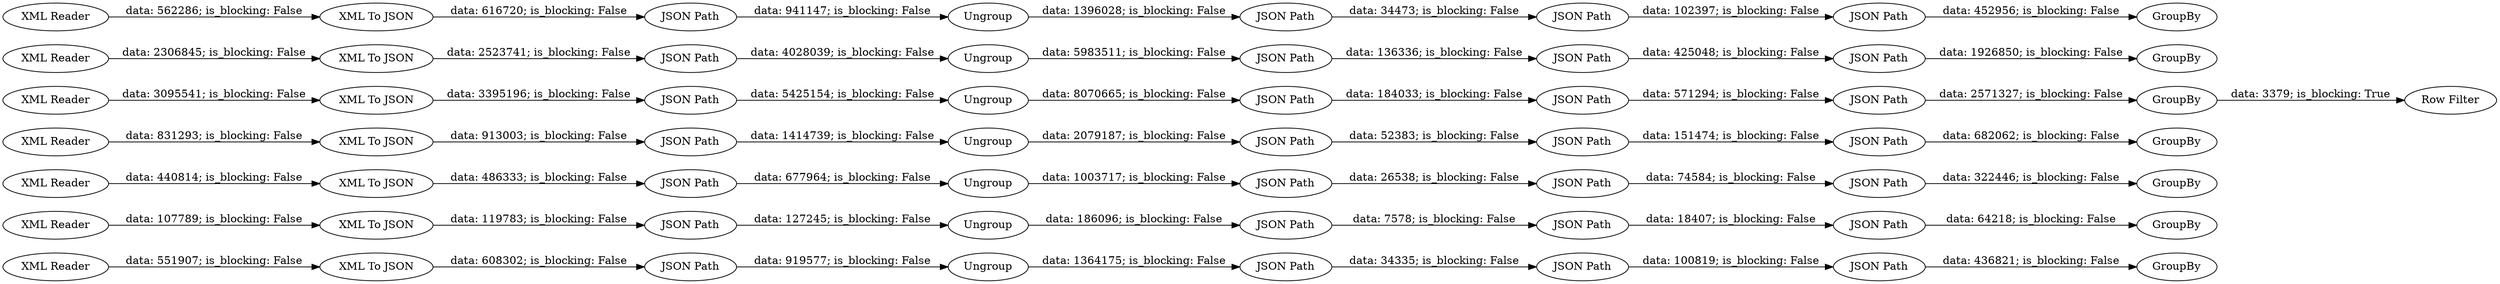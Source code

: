 digraph {
	"-3912023946683581262_26" [label=Ungroup]
	"-3912023946683581262_9" [label="JSON Path"]
	"-3912023946683581262_31" [label=GroupBy]
	"-3912023946683581262_40" [label="JSON Path"]
	"-3912023946683581262_39" [label=GroupBy]
	"-3912023946683581262_22" [label="JSON Path"]
	"-3912023946683581262_24" [label="XML To JSON"]
	"-3912023946683581262_18" [label=Ungroup]
	"-3912023946683581262_10" [label="JSON Path"]
	"-3912023946683581262_19" [label="XML Reader"]
	"-3912023946683581262_28" [label=Ungroup]
	"-3912023946683581262_41" [label="XML Reader"]
	"-3912023946683581262_47" [label=GroupBy]
	"-3912023946683581262_44" [label=Ungroup]
	"-3912023946683581262_32" [label="JSON Path"]
	"-3912023946683581262_34" [label="JSON Path"]
	"-3912023946683581262_46" [label="XML To JSON"]
	"-3912023946683581262_55" [label=GroupBy]
	"-3912023946683581262_25" [label="JSON Path"]
	"-3912023946683581262_2" [label="XML To JSON"]
	"-3912023946683581262_53" [label="JSON Path"]
	"-3912023946683581262_45" [label="JSON Path"]
	"-3912023946683581262_30" [label="XML To JSON"]
	"-3912023946683581262_35" [label="JSON Path"]
	"-3912023946683581262_15" [label=GroupBy]
	"-3912023946683581262_29" [label="JSON Path"]
	"-3912023946683581262_38" [label="XML To JSON"]
	"-3912023946683581262_14" [label="JSON Path"]
	"-3912023946683581262_13" [label="JSON Path"]
	"-3912023946683581262_54" [label="XML To JSON"]
	"-3912023946683581262_56" [label="JSON Path"]
	"-3912023946683581262_48" [label="JSON Path"]
	"-3912023946683581262_21" [label="JSON Path"]
	"-3912023946683581262_1" [label="XML Reader"]
	"-3912023946683581262_43" [label="JSON Path"]
	"-3912023946683581262_50" [label="JSON Path"]
	"-3912023946683581262_20" [label="JSON Path"]
	"-3912023946683581262_8" [label="JSON Path"]
	"-3912023946683581262_23" [label=GroupBy]
	"-3912023946683581262_3" [label="JSON Path"]
	"-3912023946683581262_58" [label="JSON Path"]
	"-3912023946683581262_17" [label="JSON Path"]
	"-3912023946683581262_11" [label=GroupBy]
	"-3912023946683581262_42" [label="JSON Path"]
	"-3912023946683581262_49" [label="XML Reader"]
	"-3912023946683581262_59" [label="JSON Path"]
	"-3912023946683581262_52" [label=Ungroup]
	"-3912023946683581262_51" [label="JSON Path"]
	"-3912023946683581262_37" [label="JSON Path"]
	"-3912023946683581262_16" [label="XML To JSON"]
	"-3912023946683581262_36" [label=Ungroup]
	"-3912023946683581262_7" [label=Ungroup]
	"-3912023946683581262_12" [label="JSON Path"]
	"-3912023946683581262_33" [label="XML Reader"]
	"-3912023946683581262_57" [label="XML Reader"]
	"-3912023946683581262_60" [label="Row Filter"]
	"-3912023946683581262_27" [label="XML Reader"]
	"-3912023946683581262_7" -> "-3912023946683581262_8" [label="data: 186096; is_blocking: False"]
	"-3912023946683581262_48" -> "-3912023946683581262_45" [label="data: 425048; is_blocking: False"]
	"-3912023946683581262_24" -> "-3912023946683581262_21" [label="data: 608302; is_blocking: False"]
	"-3912023946683581262_27" -> "-3912023946683581262_24" [label="data: 551907; is_blocking: False"]
	"-3912023946683581262_16" -> "-3912023946683581262_13" [label="data: 3395196; is_blocking: False"]
	"-3912023946683581262_20" -> "-3912023946683581262_22" [label="data: 100819; is_blocking: False"]
	"-3912023946683581262_56" -> "-3912023946683581262_53" [label="data: 102397; is_blocking: False"]
	"-3912023946683581262_49" -> "-3912023946683581262_46" [label="data: 2306845; is_blocking: False"]
	"-3912023946683581262_50" -> "-3912023946683581262_48" [label="data: 136336; is_blocking: False"]
	"-3912023946683581262_34" -> "-3912023946683581262_32" [label="data: 26538; is_blocking: False"]
	"-3912023946683581262_32" -> "-3912023946683581262_29" [label="data: 74584; is_blocking: False"]
	"-3912023946683581262_35" -> "-3912023946683581262_28" [label="data: 677964; is_blocking: False"]
	"-3912023946683581262_12" -> "-3912023946683581262_14" [label="data: 571294; is_blocking: False"]
	"-3912023946683581262_42" -> "-3912023946683581262_40" [label="data: 52383; is_blocking: False"]
	"-3912023946683581262_52" -> "-3912023946683581262_58" [label="data: 1396028; is_blocking: False"]
	"-3912023946683581262_45" -> "-3912023946683581262_47" [label="data: 1926850; is_blocking: False"]
	"-3912023946683581262_25" -> "-3912023946683581262_20" [label="data: 34335; is_blocking: False"]
	"-3912023946683581262_30" -> "-3912023946683581262_35" [label="data: 486333; is_blocking: False"]
	"-3912023946683581262_10" -> "-3912023946683581262_11" [label="data: 64218; is_blocking: False"]
	"-3912023946683581262_18" -> "-3912023946683581262_17" [label="data: 8070665; is_blocking: False"]
	"-3912023946683581262_29" -> "-3912023946683581262_31" [label="data: 322446; is_blocking: False"]
	"-3912023946683581262_41" -> "-3912023946683581262_38" [label="data: 831293; is_blocking: False"]
	"-3912023946683581262_15" -> "-3912023946683581262_60" [label="data: 3379; is_blocking: True"]
	"-3912023946683581262_8" -> "-3912023946683581262_9" [label="data: 7578; is_blocking: False"]
	"-3912023946683581262_22" -> "-3912023946683581262_23" [label="data: 436821; is_blocking: False"]
	"-3912023946683581262_36" -> "-3912023946683581262_42" [label="data: 2079187; is_blocking: False"]
	"-3912023946683581262_57" -> "-3912023946683581262_54" [label="data: 562286; is_blocking: False"]
	"-3912023946683581262_53" -> "-3912023946683581262_55" [label="data: 452956; is_blocking: False"]
	"-3912023946683581262_2" -> "-3912023946683581262_3" [label="data: 119783; is_blocking: False"]
	"-3912023946683581262_26" -> "-3912023946683581262_25" [label="data: 1364175; is_blocking: False"]
	"-3912023946683581262_33" -> "-3912023946683581262_30" [label="data: 440814; is_blocking: False"]
	"-3912023946683581262_58" -> "-3912023946683581262_56" [label="data: 34473; is_blocking: False"]
	"-3912023946683581262_3" -> "-3912023946683581262_7" [label="data: 127245; is_blocking: False"]
	"-3912023946683581262_9" -> "-3912023946683581262_10" [label="data: 18407; is_blocking: False"]
	"-3912023946683581262_40" -> "-3912023946683581262_37" [label="data: 151474; is_blocking: False"]
	"-3912023946683581262_19" -> "-3912023946683581262_16" [label="data: 3095541; is_blocking: False"]
	"-3912023946683581262_1" -> "-3912023946683581262_2" [label="data: 107789; is_blocking: False"]
	"-3912023946683581262_13" -> "-3912023946683581262_18" [label="data: 5425154; is_blocking: False"]
	"-3912023946683581262_21" -> "-3912023946683581262_26" [label="data: 919577; is_blocking: False"]
	"-3912023946683581262_44" -> "-3912023946683581262_50" [label="data: 5983511; is_blocking: False"]
	"-3912023946683581262_14" -> "-3912023946683581262_15" [label="data: 2571327; is_blocking: False"]
	"-3912023946683581262_54" -> "-3912023946683581262_59" [label="data: 616720; is_blocking: False"]
	"-3912023946683581262_46" -> "-3912023946683581262_51" [label="data: 2523741; is_blocking: False"]
	"-3912023946683581262_17" -> "-3912023946683581262_12" [label="data: 184033; is_blocking: False"]
	"-3912023946683581262_43" -> "-3912023946683581262_36" [label="data: 1414739; is_blocking: False"]
	"-3912023946683581262_59" -> "-3912023946683581262_52" [label="data: 941147; is_blocking: False"]
	"-3912023946683581262_37" -> "-3912023946683581262_39" [label="data: 682062; is_blocking: False"]
	"-3912023946683581262_28" -> "-3912023946683581262_34" [label="data: 1003717; is_blocking: False"]
	"-3912023946683581262_51" -> "-3912023946683581262_44" [label="data: 4028039; is_blocking: False"]
	"-3912023946683581262_38" -> "-3912023946683581262_43" [label="data: 913003; is_blocking: False"]
	rankdir=LR
}
